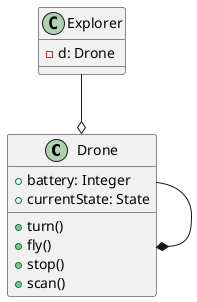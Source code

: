 @startuml SingletonPattern

class Drone {
    +battery: Integer
    +currentState: State
    +turn()
    +fly()
    +stop()
    +scan()
}
class Explorer {
    - d: Drone
}

Explorer --o Drone
Drone --* Drone 

@enduml